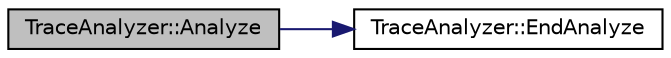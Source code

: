 digraph "TraceAnalyzer::Analyze"
{
  edge [fontname="Helvetica",fontsize="10",labelfontname="Helvetica",labelfontsize="10"];
  node [fontname="Helvetica",fontsize="10",shape=record];
  rankdir="LR";
  Node1 [label="TraceAnalyzer::Analyze",height=0.2,width=0.4,color="black", fillcolor="grey75", style="filled", fontcolor="black"];
  Node1 -> Node2 [color="midnightblue",fontsize="10",style="solid",fontname="Helvetica"];
  Node2 [label="TraceAnalyzer::EndAnalyze",height=0.2,width=0.4,color="black", fillcolor="white", style="filled",URL="$d2/dbc/class_trace_analyzer.html#ae7ac212d764d0e394fcb323f68d23c66"];
}
